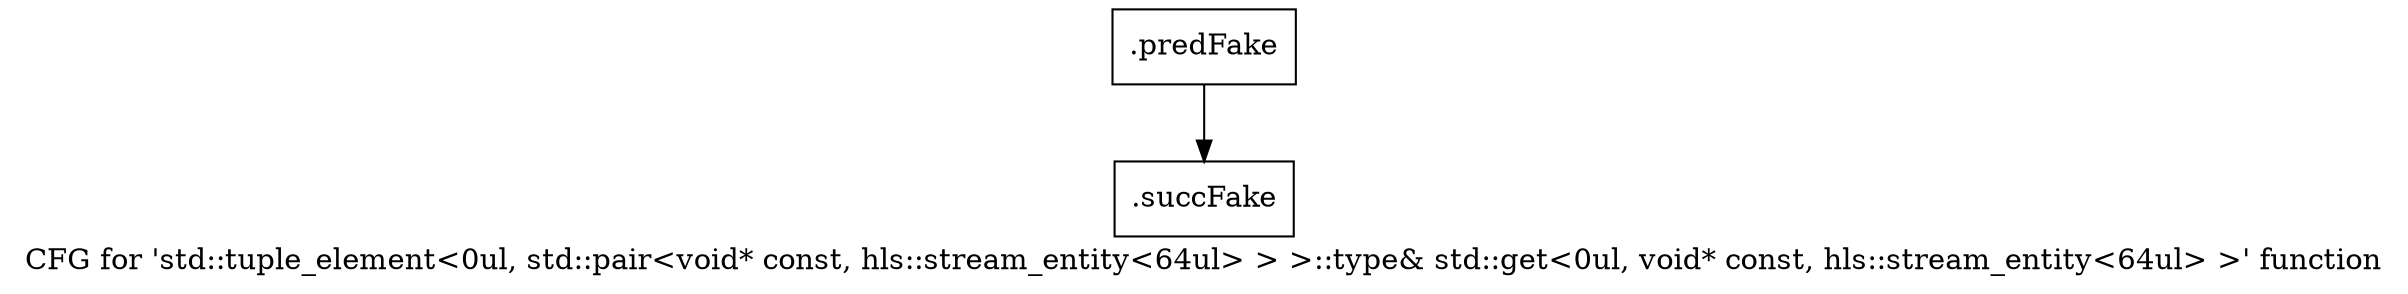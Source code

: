 digraph "CFG for 'std::tuple_element\<0ul, std::pair\<void* const, hls::stream_entity\<64ul\> \> \>::type& std::get\<0ul, void* const, hls::stream_entity\<64ul\> \>' function" {
	label="CFG for 'std::tuple_element\<0ul, std::pair\<void* const, hls::stream_entity\<64ul\> \> \>::type& std::get\<0ul, void* const, hls::stream_entity\<64ul\> \>' function";

	Node0x5c57a70 [shape=record,filename="",linenumber="",label="{.predFake}"];
	Node0x5c57a70 -> Node0x6146d30[ callList="" memoryops="" filename="/mnt/xilinx/Vitis_HLS/2021.2/tps/lnx64/gcc-6.2.0/lib/gcc/x86_64-pc-linux-gnu/6.2.0/../../../../include/c++/6.2.0/utility" execusionnum="20"];
	Node0x6146d30 [shape=record,filename="/mnt/xilinx/Vitis_HLS/2021.2/tps/lnx64/gcc-6.2.0/lib/gcc/x86_64-pc-linux-gnu/6.2.0/../../../../include/c++/6.2.0/utility",linenumber="203",label="{.succFake}"];
}
